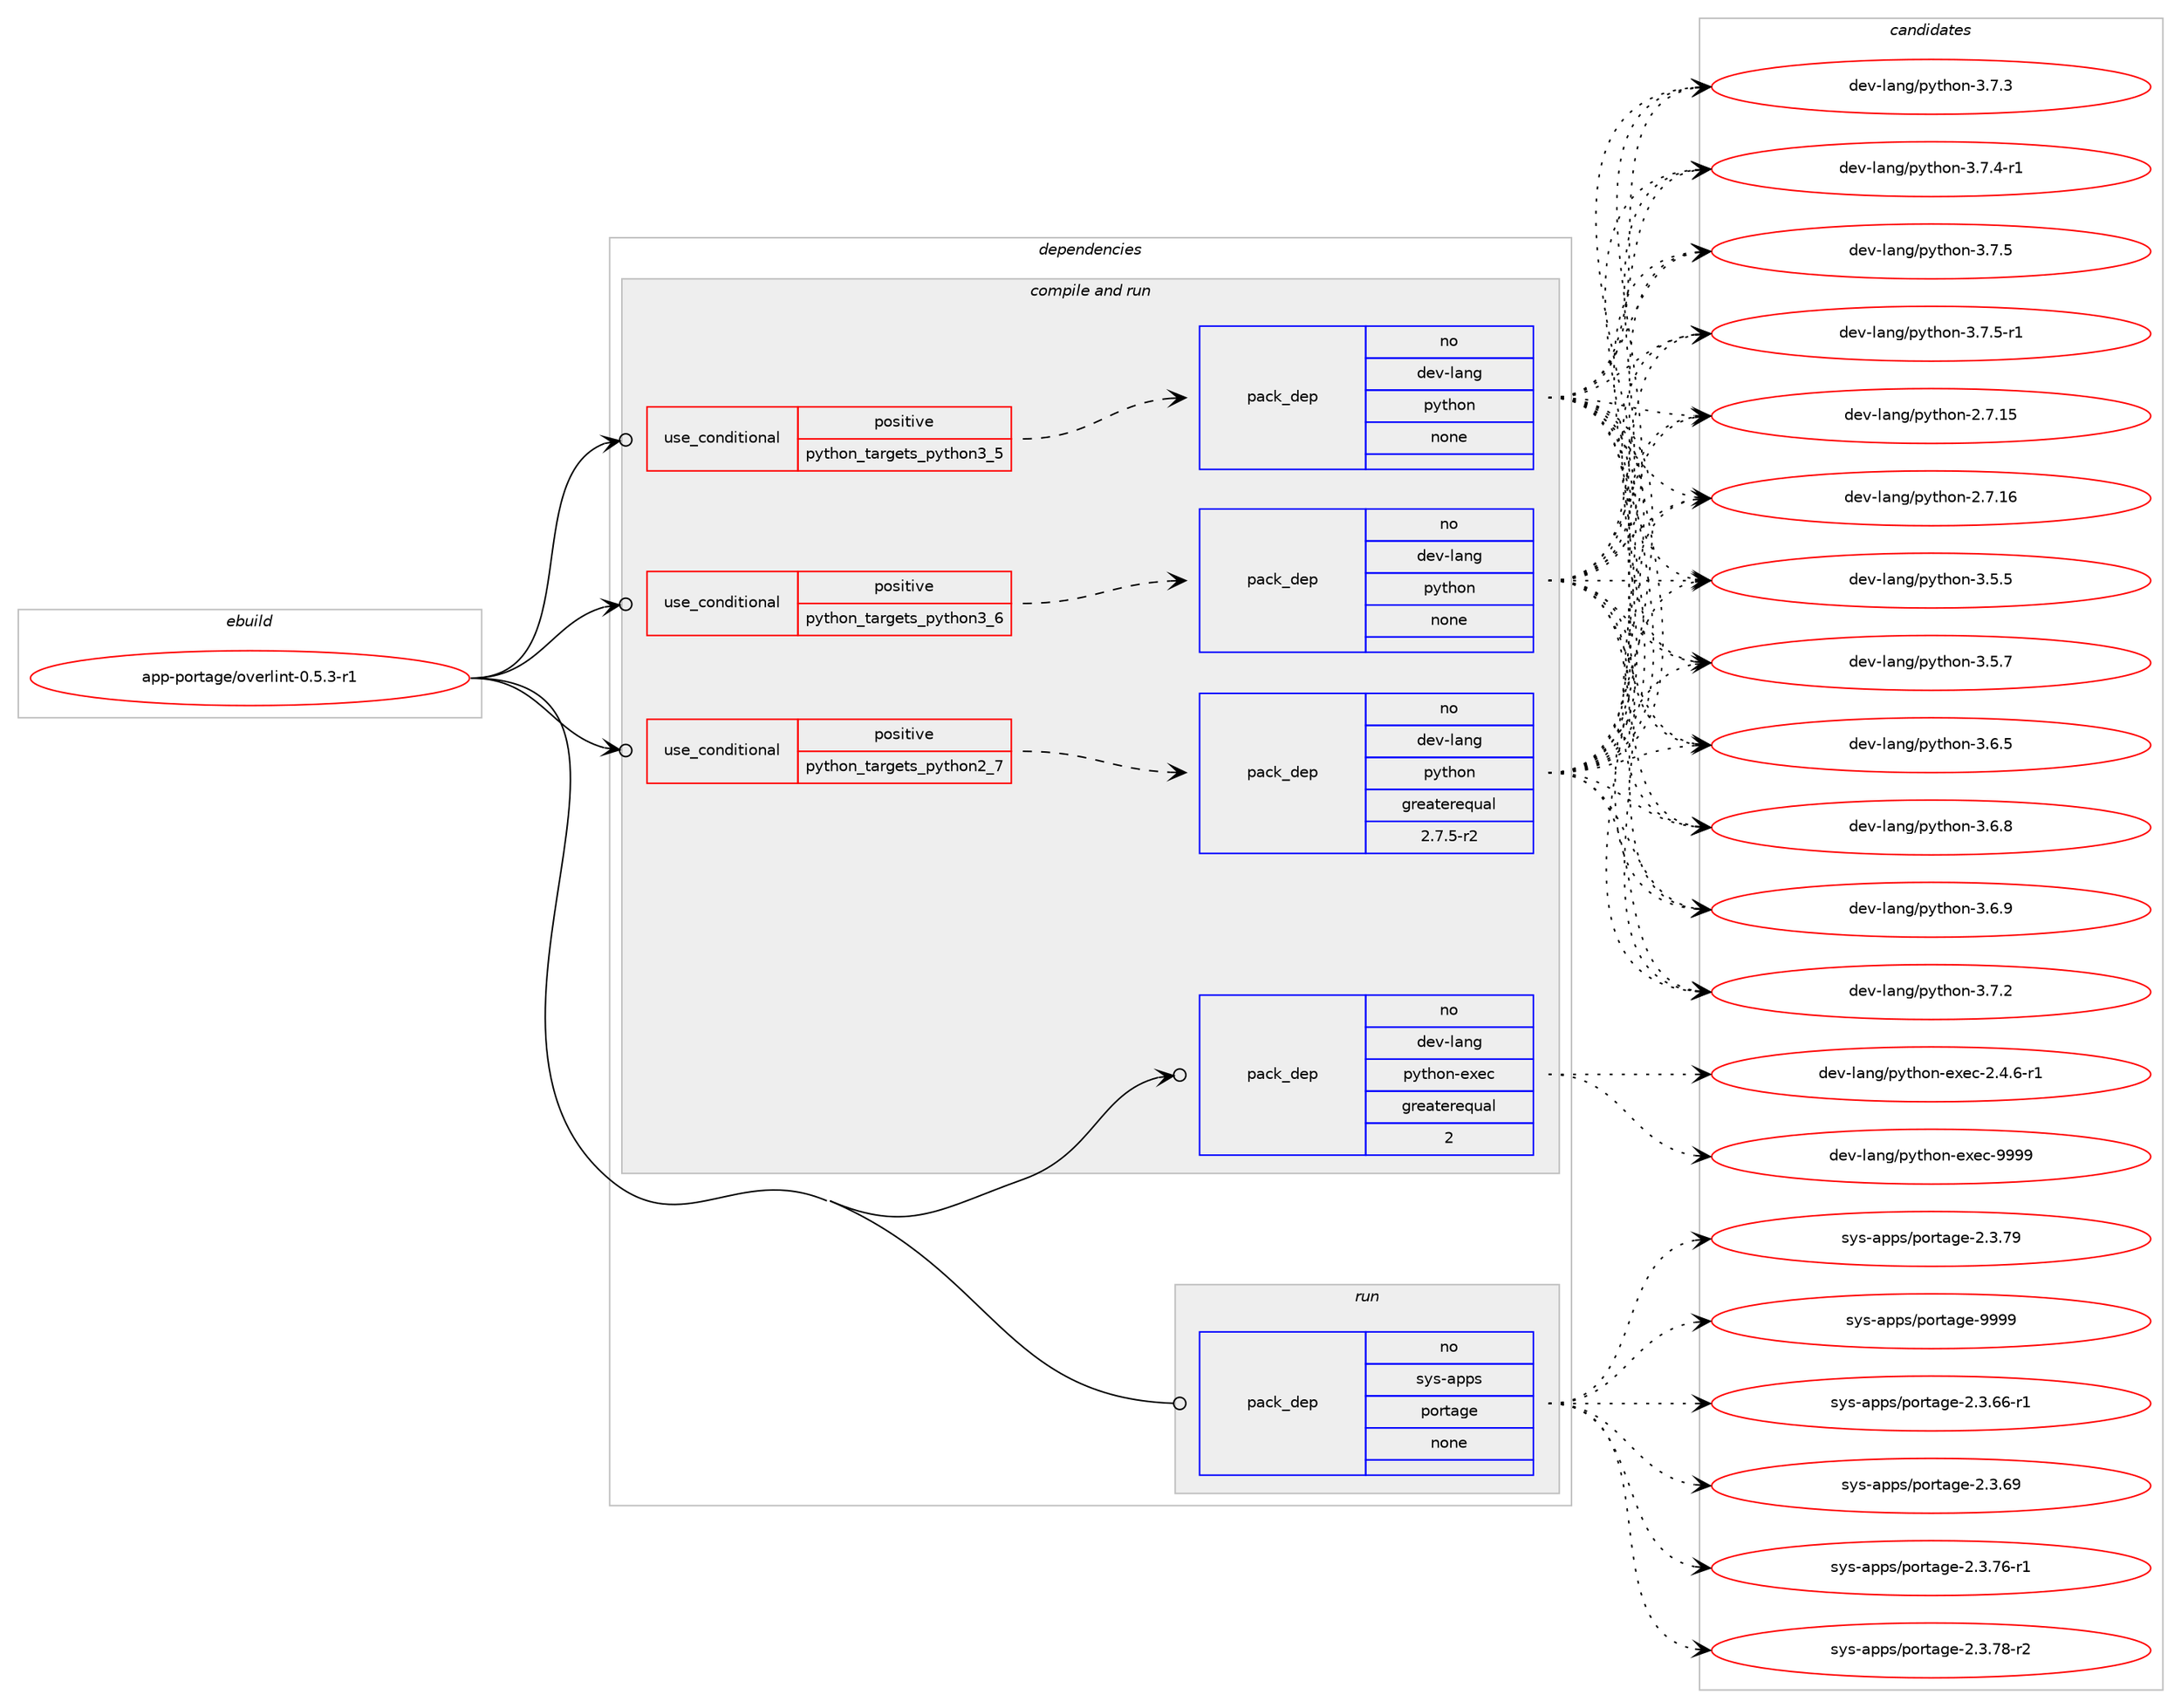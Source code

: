 digraph prolog {

# *************
# Graph options
# *************

newrank=true;
concentrate=true;
compound=true;
graph [rankdir=LR,fontname=Helvetica,fontsize=10,ranksep=1.5];#, ranksep=2.5, nodesep=0.2];
edge  [arrowhead=vee];
node  [fontname=Helvetica,fontsize=10];

# **********
# The ebuild
# **********

subgraph cluster_leftcol {
color=gray;
rank=same;
label=<<i>ebuild</i>>;
id [label="app-portage/overlint-0.5.3-r1", color=red, width=4, href="../app-portage/overlint-0.5.3-r1.svg"];
}

# ****************
# The dependencies
# ****************

subgraph cluster_midcol {
color=gray;
label=<<i>dependencies</i>>;
subgraph cluster_compile {
fillcolor="#eeeeee";
style=filled;
label=<<i>compile</i>>;
}
subgraph cluster_compileandrun {
fillcolor="#eeeeee";
style=filled;
label=<<i>compile and run</i>>;
subgraph cond120852 {
dependency506431 [label=<<TABLE BORDER="0" CELLBORDER="1" CELLSPACING="0" CELLPADDING="4"><TR><TD ROWSPAN="3" CELLPADDING="10">use_conditional</TD></TR><TR><TD>positive</TD></TR><TR><TD>python_targets_python2_7</TD></TR></TABLE>>, shape=none, color=red];
subgraph pack376433 {
dependency506432 [label=<<TABLE BORDER="0" CELLBORDER="1" CELLSPACING="0" CELLPADDING="4" WIDTH="220"><TR><TD ROWSPAN="6" CELLPADDING="30">pack_dep</TD></TR><TR><TD WIDTH="110">no</TD></TR><TR><TD>dev-lang</TD></TR><TR><TD>python</TD></TR><TR><TD>greaterequal</TD></TR><TR><TD>2.7.5-r2</TD></TR></TABLE>>, shape=none, color=blue];
}
dependency506431:e -> dependency506432:w [weight=20,style="dashed",arrowhead="vee"];
}
id:e -> dependency506431:w [weight=20,style="solid",arrowhead="odotvee"];
subgraph cond120853 {
dependency506433 [label=<<TABLE BORDER="0" CELLBORDER="1" CELLSPACING="0" CELLPADDING="4"><TR><TD ROWSPAN="3" CELLPADDING="10">use_conditional</TD></TR><TR><TD>positive</TD></TR><TR><TD>python_targets_python3_5</TD></TR></TABLE>>, shape=none, color=red];
subgraph pack376434 {
dependency506434 [label=<<TABLE BORDER="0" CELLBORDER="1" CELLSPACING="0" CELLPADDING="4" WIDTH="220"><TR><TD ROWSPAN="6" CELLPADDING="30">pack_dep</TD></TR><TR><TD WIDTH="110">no</TD></TR><TR><TD>dev-lang</TD></TR><TR><TD>python</TD></TR><TR><TD>none</TD></TR><TR><TD></TD></TR></TABLE>>, shape=none, color=blue];
}
dependency506433:e -> dependency506434:w [weight=20,style="dashed",arrowhead="vee"];
}
id:e -> dependency506433:w [weight=20,style="solid",arrowhead="odotvee"];
subgraph cond120854 {
dependency506435 [label=<<TABLE BORDER="0" CELLBORDER="1" CELLSPACING="0" CELLPADDING="4"><TR><TD ROWSPAN="3" CELLPADDING="10">use_conditional</TD></TR><TR><TD>positive</TD></TR><TR><TD>python_targets_python3_6</TD></TR></TABLE>>, shape=none, color=red];
subgraph pack376435 {
dependency506436 [label=<<TABLE BORDER="0" CELLBORDER="1" CELLSPACING="0" CELLPADDING="4" WIDTH="220"><TR><TD ROWSPAN="6" CELLPADDING="30">pack_dep</TD></TR><TR><TD WIDTH="110">no</TD></TR><TR><TD>dev-lang</TD></TR><TR><TD>python</TD></TR><TR><TD>none</TD></TR><TR><TD></TD></TR></TABLE>>, shape=none, color=blue];
}
dependency506435:e -> dependency506436:w [weight=20,style="dashed",arrowhead="vee"];
}
id:e -> dependency506435:w [weight=20,style="solid",arrowhead="odotvee"];
subgraph pack376436 {
dependency506437 [label=<<TABLE BORDER="0" CELLBORDER="1" CELLSPACING="0" CELLPADDING="4" WIDTH="220"><TR><TD ROWSPAN="6" CELLPADDING="30">pack_dep</TD></TR><TR><TD WIDTH="110">no</TD></TR><TR><TD>dev-lang</TD></TR><TR><TD>python-exec</TD></TR><TR><TD>greaterequal</TD></TR><TR><TD>2</TD></TR></TABLE>>, shape=none, color=blue];
}
id:e -> dependency506437:w [weight=20,style="solid",arrowhead="odotvee"];
}
subgraph cluster_run {
fillcolor="#eeeeee";
style=filled;
label=<<i>run</i>>;
subgraph pack376437 {
dependency506438 [label=<<TABLE BORDER="0" CELLBORDER="1" CELLSPACING="0" CELLPADDING="4" WIDTH="220"><TR><TD ROWSPAN="6" CELLPADDING="30">pack_dep</TD></TR><TR><TD WIDTH="110">no</TD></TR><TR><TD>sys-apps</TD></TR><TR><TD>portage</TD></TR><TR><TD>none</TD></TR><TR><TD></TD></TR></TABLE>>, shape=none, color=blue];
}
id:e -> dependency506438:w [weight=20,style="solid",arrowhead="odot"];
}
}

# **************
# The candidates
# **************

subgraph cluster_choices {
rank=same;
color=gray;
label=<<i>candidates</i>>;

subgraph choice376433 {
color=black;
nodesep=1;
choice10010111845108971101034711212111610411111045504655464953 [label="dev-lang/python-2.7.15", color=red, width=4,href="../dev-lang/python-2.7.15.svg"];
choice10010111845108971101034711212111610411111045504655464954 [label="dev-lang/python-2.7.16", color=red, width=4,href="../dev-lang/python-2.7.16.svg"];
choice100101118451089711010347112121116104111110455146534653 [label="dev-lang/python-3.5.5", color=red, width=4,href="../dev-lang/python-3.5.5.svg"];
choice100101118451089711010347112121116104111110455146534655 [label="dev-lang/python-3.5.7", color=red, width=4,href="../dev-lang/python-3.5.7.svg"];
choice100101118451089711010347112121116104111110455146544653 [label="dev-lang/python-3.6.5", color=red, width=4,href="../dev-lang/python-3.6.5.svg"];
choice100101118451089711010347112121116104111110455146544656 [label="dev-lang/python-3.6.8", color=red, width=4,href="../dev-lang/python-3.6.8.svg"];
choice100101118451089711010347112121116104111110455146544657 [label="dev-lang/python-3.6.9", color=red, width=4,href="../dev-lang/python-3.6.9.svg"];
choice100101118451089711010347112121116104111110455146554650 [label="dev-lang/python-3.7.2", color=red, width=4,href="../dev-lang/python-3.7.2.svg"];
choice100101118451089711010347112121116104111110455146554651 [label="dev-lang/python-3.7.3", color=red, width=4,href="../dev-lang/python-3.7.3.svg"];
choice1001011184510897110103471121211161041111104551465546524511449 [label="dev-lang/python-3.7.4-r1", color=red, width=4,href="../dev-lang/python-3.7.4-r1.svg"];
choice100101118451089711010347112121116104111110455146554653 [label="dev-lang/python-3.7.5", color=red, width=4,href="../dev-lang/python-3.7.5.svg"];
choice1001011184510897110103471121211161041111104551465546534511449 [label="dev-lang/python-3.7.5-r1", color=red, width=4,href="../dev-lang/python-3.7.5-r1.svg"];
dependency506432:e -> choice10010111845108971101034711212111610411111045504655464953:w [style=dotted,weight="100"];
dependency506432:e -> choice10010111845108971101034711212111610411111045504655464954:w [style=dotted,weight="100"];
dependency506432:e -> choice100101118451089711010347112121116104111110455146534653:w [style=dotted,weight="100"];
dependency506432:e -> choice100101118451089711010347112121116104111110455146534655:w [style=dotted,weight="100"];
dependency506432:e -> choice100101118451089711010347112121116104111110455146544653:w [style=dotted,weight="100"];
dependency506432:e -> choice100101118451089711010347112121116104111110455146544656:w [style=dotted,weight="100"];
dependency506432:e -> choice100101118451089711010347112121116104111110455146544657:w [style=dotted,weight="100"];
dependency506432:e -> choice100101118451089711010347112121116104111110455146554650:w [style=dotted,weight="100"];
dependency506432:e -> choice100101118451089711010347112121116104111110455146554651:w [style=dotted,weight="100"];
dependency506432:e -> choice1001011184510897110103471121211161041111104551465546524511449:w [style=dotted,weight="100"];
dependency506432:e -> choice100101118451089711010347112121116104111110455146554653:w [style=dotted,weight="100"];
dependency506432:e -> choice1001011184510897110103471121211161041111104551465546534511449:w [style=dotted,weight="100"];
}
subgraph choice376434 {
color=black;
nodesep=1;
choice10010111845108971101034711212111610411111045504655464953 [label="dev-lang/python-2.7.15", color=red, width=4,href="../dev-lang/python-2.7.15.svg"];
choice10010111845108971101034711212111610411111045504655464954 [label="dev-lang/python-2.7.16", color=red, width=4,href="../dev-lang/python-2.7.16.svg"];
choice100101118451089711010347112121116104111110455146534653 [label="dev-lang/python-3.5.5", color=red, width=4,href="../dev-lang/python-3.5.5.svg"];
choice100101118451089711010347112121116104111110455146534655 [label="dev-lang/python-3.5.7", color=red, width=4,href="../dev-lang/python-3.5.7.svg"];
choice100101118451089711010347112121116104111110455146544653 [label="dev-lang/python-3.6.5", color=red, width=4,href="../dev-lang/python-3.6.5.svg"];
choice100101118451089711010347112121116104111110455146544656 [label="dev-lang/python-3.6.8", color=red, width=4,href="../dev-lang/python-3.6.8.svg"];
choice100101118451089711010347112121116104111110455146544657 [label="dev-lang/python-3.6.9", color=red, width=4,href="../dev-lang/python-3.6.9.svg"];
choice100101118451089711010347112121116104111110455146554650 [label="dev-lang/python-3.7.2", color=red, width=4,href="../dev-lang/python-3.7.2.svg"];
choice100101118451089711010347112121116104111110455146554651 [label="dev-lang/python-3.7.3", color=red, width=4,href="../dev-lang/python-3.7.3.svg"];
choice1001011184510897110103471121211161041111104551465546524511449 [label="dev-lang/python-3.7.4-r1", color=red, width=4,href="../dev-lang/python-3.7.4-r1.svg"];
choice100101118451089711010347112121116104111110455146554653 [label="dev-lang/python-3.7.5", color=red, width=4,href="../dev-lang/python-3.7.5.svg"];
choice1001011184510897110103471121211161041111104551465546534511449 [label="dev-lang/python-3.7.5-r1", color=red, width=4,href="../dev-lang/python-3.7.5-r1.svg"];
dependency506434:e -> choice10010111845108971101034711212111610411111045504655464953:w [style=dotted,weight="100"];
dependency506434:e -> choice10010111845108971101034711212111610411111045504655464954:w [style=dotted,weight="100"];
dependency506434:e -> choice100101118451089711010347112121116104111110455146534653:w [style=dotted,weight="100"];
dependency506434:e -> choice100101118451089711010347112121116104111110455146534655:w [style=dotted,weight="100"];
dependency506434:e -> choice100101118451089711010347112121116104111110455146544653:w [style=dotted,weight="100"];
dependency506434:e -> choice100101118451089711010347112121116104111110455146544656:w [style=dotted,weight="100"];
dependency506434:e -> choice100101118451089711010347112121116104111110455146544657:w [style=dotted,weight="100"];
dependency506434:e -> choice100101118451089711010347112121116104111110455146554650:w [style=dotted,weight="100"];
dependency506434:e -> choice100101118451089711010347112121116104111110455146554651:w [style=dotted,weight="100"];
dependency506434:e -> choice1001011184510897110103471121211161041111104551465546524511449:w [style=dotted,weight="100"];
dependency506434:e -> choice100101118451089711010347112121116104111110455146554653:w [style=dotted,weight="100"];
dependency506434:e -> choice1001011184510897110103471121211161041111104551465546534511449:w [style=dotted,weight="100"];
}
subgraph choice376435 {
color=black;
nodesep=1;
choice10010111845108971101034711212111610411111045504655464953 [label="dev-lang/python-2.7.15", color=red, width=4,href="../dev-lang/python-2.7.15.svg"];
choice10010111845108971101034711212111610411111045504655464954 [label="dev-lang/python-2.7.16", color=red, width=4,href="../dev-lang/python-2.7.16.svg"];
choice100101118451089711010347112121116104111110455146534653 [label="dev-lang/python-3.5.5", color=red, width=4,href="../dev-lang/python-3.5.5.svg"];
choice100101118451089711010347112121116104111110455146534655 [label="dev-lang/python-3.5.7", color=red, width=4,href="../dev-lang/python-3.5.7.svg"];
choice100101118451089711010347112121116104111110455146544653 [label="dev-lang/python-3.6.5", color=red, width=4,href="../dev-lang/python-3.6.5.svg"];
choice100101118451089711010347112121116104111110455146544656 [label="dev-lang/python-3.6.8", color=red, width=4,href="../dev-lang/python-3.6.8.svg"];
choice100101118451089711010347112121116104111110455146544657 [label="dev-lang/python-3.6.9", color=red, width=4,href="../dev-lang/python-3.6.9.svg"];
choice100101118451089711010347112121116104111110455146554650 [label="dev-lang/python-3.7.2", color=red, width=4,href="../dev-lang/python-3.7.2.svg"];
choice100101118451089711010347112121116104111110455146554651 [label="dev-lang/python-3.7.3", color=red, width=4,href="../dev-lang/python-3.7.3.svg"];
choice1001011184510897110103471121211161041111104551465546524511449 [label="dev-lang/python-3.7.4-r1", color=red, width=4,href="../dev-lang/python-3.7.4-r1.svg"];
choice100101118451089711010347112121116104111110455146554653 [label="dev-lang/python-3.7.5", color=red, width=4,href="../dev-lang/python-3.7.5.svg"];
choice1001011184510897110103471121211161041111104551465546534511449 [label="dev-lang/python-3.7.5-r1", color=red, width=4,href="../dev-lang/python-3.7.5-r1.svg"];
dependency506436:e -> choice10010111845108971101034711212111610411111045504655464953:w [style=dotted,weight="100"];
dependency506436:e -> choice10010111845108971101034711212111610411111045504655464954:w [style=dotted,weight="100"];
dependency506436:e -> choice100101118451089711010347112121116104111110455146534653:w [style=dotted,weight="100"];
dependency506436:e -> choice100101118451089711010347112121116104111110455146534655:w [style=dotted,weight="100"];
dependency506436:e -> choice100101118451089711010347112121116104111110455146544653:w [style=dotted,weight="100"];
dependency506436:e -> choice100101118451089711010347112121116104111110455146544656:w [style=dotted,weight="100"];
dependency506436:e -> choice100101118451089711010347112121116104111110455146544657:w [style=dotted,weight="100"];
dependency506436:e -> choice100101118451089711010347112121116104111110455146554650:w [style=dotted,weight="100"];
dependency506436:e -> choice100101118451089711010347112121116104111110455146554651:w [style=dotted,weight="100"];
dependency506436:e -> choice1001011184510897110103471121211161041111104551465546524511449:w [style=dotted,weight="100"];
dependency506436:e -> choice100101118451089711010347112121116104111110455146554653:w [style=dotted,weight="100"];
dependency506436:e -> choice1001011184510897110103471121211161041111104551465546534511449:w [style=dotted,weight="100"];
}
subgraph choice376436 {
color=black;
nodesep=1;
choice10010111845108971101034711212111610411111045101120101994550465246544511449 [label="dev-lang/python-exec-2.4.6-r1", color=red, width=4,href="../dev-lang/python-exec-2.4.6-r1.svg"];
choice10010111845108971101034711212111610411111045101120101994557575757 [label="dev-lang/python-exec-9999", color=red, width=4,href="../dev-lang/python-exec-9999.svg"];
dependency506437:e -> choice10010111845108971101034711212111610411111045101120101994550465246544511449:w [style=dotted,weight="100"];
dependency506437:e -> choice10010111845108971101034711212111610411111045101120101994557575757:w [style=dotted,weight="100"];
}
subgraph choice376437 {
color=black;
nodesep=1;
choice11512111545971121121154711211111411697103101455046514654544511449 [label="sys-apps/portage-2.3.66-r1", color=red, width=4,href="../sys-apps/portage-2.3.66-r1.svg"];
choice1151211154597112112115471121111141169710310145504651465457 [label="sys-apps/portage-2.3.69", color=red, width=4,href="../sys-apps/portage-2.3.69.svg"];
choice11512111545971121121154711211111411697103101455046514655544511449 [label="sys-apps/portage-2.3.76-r1", color=red, width=4,href="../sys-apps/portage-2.3.76-r1.svg"];
choice11512111545971121121154711211111411697103101455046514655564511450 [label="sys-apps/portage-2.3.78-r2", color=red, width=4,href="../sys-apps/portage-2.3.78-r2.svg"];
choice1151211154597112112115471121111141169710310145504651465557 [label="sys-apps/portage-2.3.79", color=red, width=4,href="../sys-apps/portage-2.3.79.svg"];
choice115121115459711211211547112111114116971031014557575757 [label="sys-apps/portage-9999", color=red, width=4,href="../sys-apps/portage-9999.svg"];
dependency506438:e -> choice11512111545971121121154711211111411697103101455046514654544511449:w [style=dotted,weight="100"];
dependency506438:e -> choice1151211154597112112115471121111141169710310145504651465457:w [style=dotted,weight="100"];
dependency506438:e -> choice11512111545971121121154711211111411697103101455046514655544511449:w [style=dotted,weight="100"];
dependency506438:e -> choice11512111545971121121154711211111411697103101455046514655564511450:w [style=dotted,weight="100"];
dependency506438:e -> choice1151211154597112112115471121111141169710310145504651465557:w [style=dotted,weight="100"];
dependency506438:e -> choice115121115459711211211547112111114116971031014557575757:w [style=dotted,weight="100"];
}
}

}
